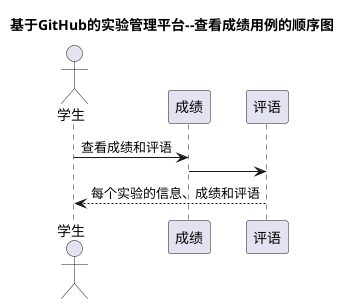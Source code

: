 @startuml
title 基于GitHub的实验管理平台--查看成绩用例的顺序图
actor 学生
学生 -> 成绩: 查看成绩和评语
成绩 -> 评语
评语 --> 学生:每个实验的信息、成绩和评语
@enduml